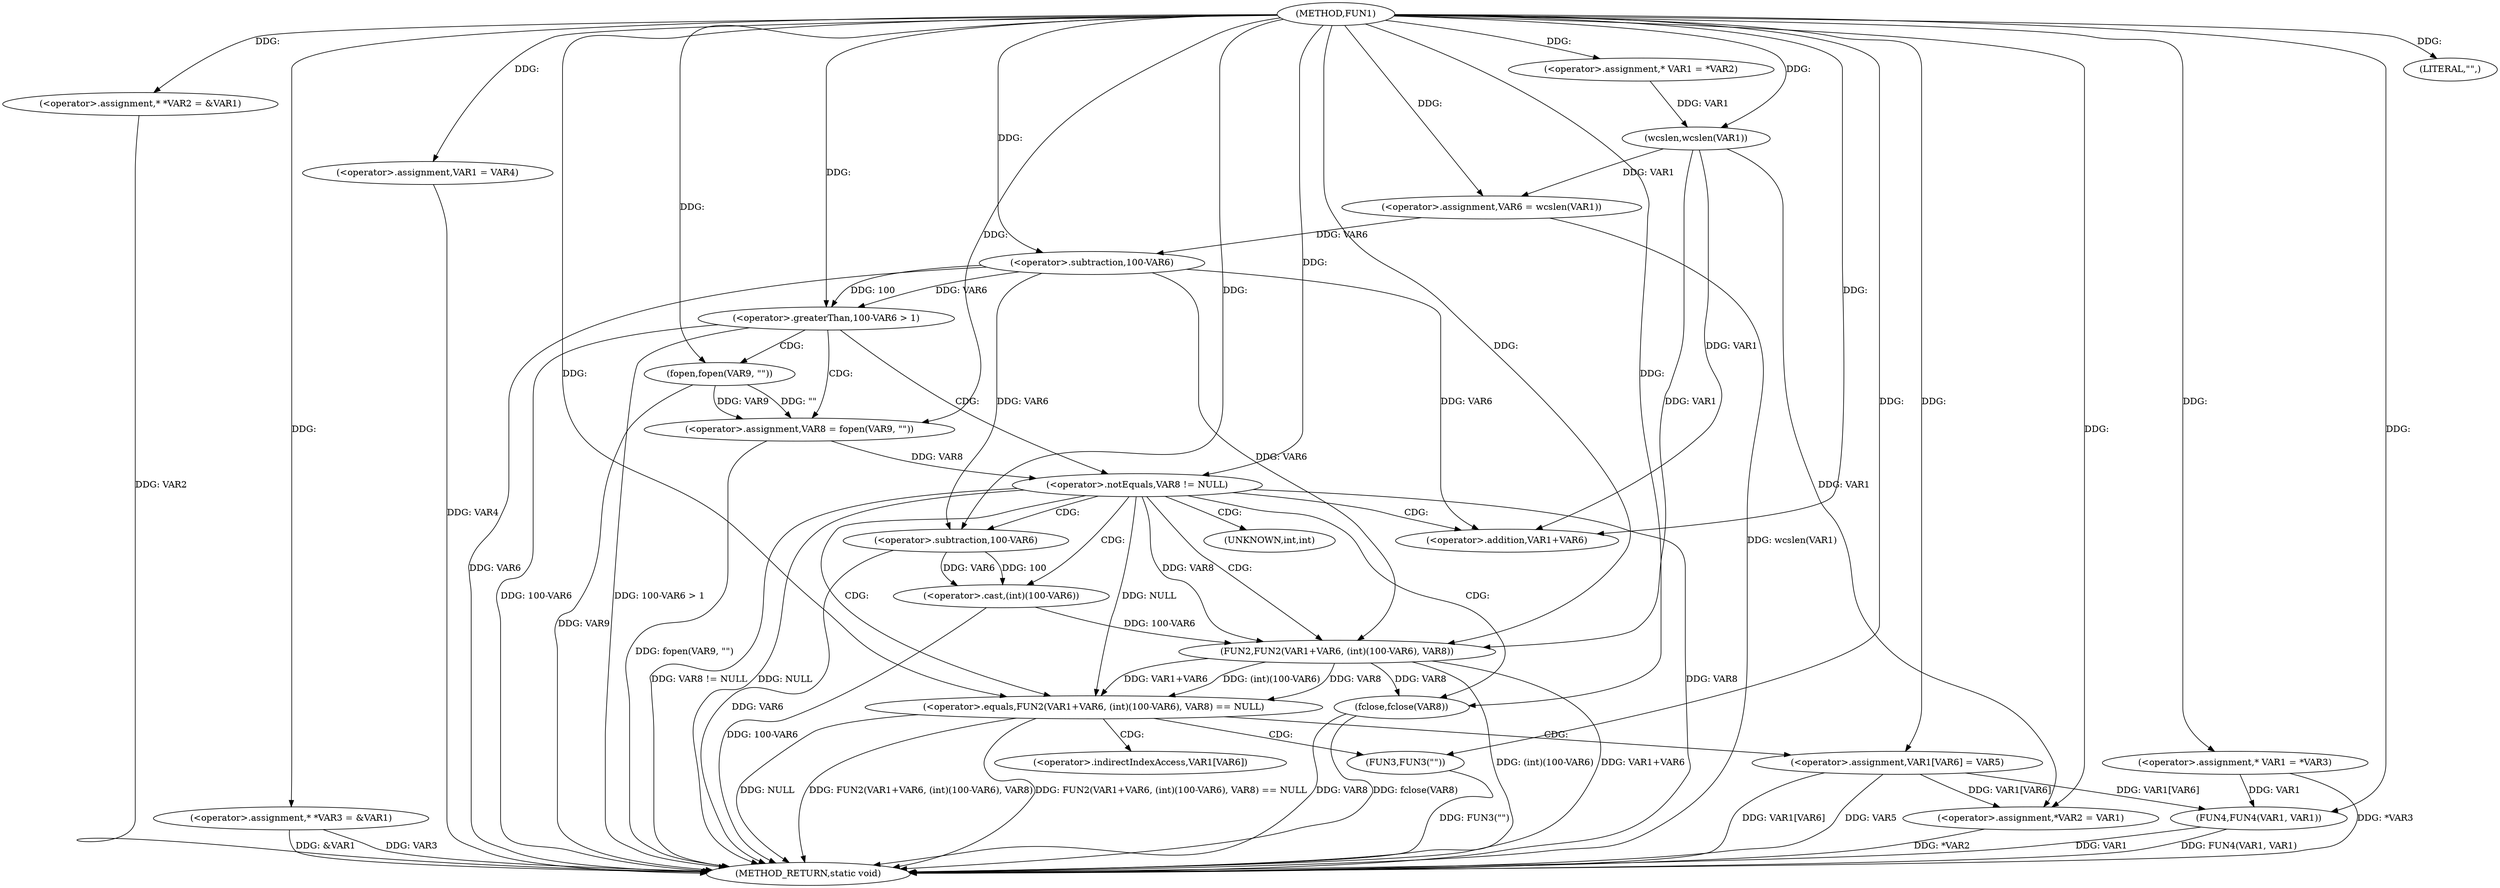 digraph FUN1 {  
"1000100" [label = "(METHOD,FUN1)" ]
"1000183" [label = "(METHOD_RETURN,static void)" ]
"1000104" [label = "(<operator>.assignment,* *VAR2 = &VAR1)" ]
"1000109" [label = "(<operator>.assignment,* *VAR3 = &VAR1)" ]
"1000113" [label = "(LITERAL,\"\",)" ]
"1000114" [label = "(<operator>.assignment,VAR1 = VAR4)" ]
"1000119" [label = "(<operator>.assignment,* VAR1 = *VAR2)" ]
"1000125" [label = "(<operator>.assignment,VAR6 = wcslen(VAR1))" ]
"1000127" [label = "(wcslen,wcslen(VAR1))" ]
"1000131" [label = "(<operator>.greaterThan,100-VAR6 > 1)" ]
"1000132" [label = "(<operator>.subtraction,100-VAR6)" ]
"1000137" [label = "(<operator>.assignment,VAR8 = fopen(VAR9, \"\"))" ]
"1000139" [label = "(fopen,fopen(VAR9, \"\"))" ]
"1000143" [label = "(<operator>.notEquals,VAR8 != NULL)" ]
"1000148" [label = "(<operator>.equals,FUN2(VAR1+VAR6, (int)(100-VAR6), VAR8) == NULL)" ]
"1000149" [label = "(FUN2,FUN2(VAR1+VAR6, (int)(100-VAR6), VAR8))" ]
"1000150" [label = "(<operator>.addition,VAR1+VAR6)" ]
"1000153" [label = "(<operator>.cast,(int)(100-VAR6))" ]
"1000155" [label = "(<operator>.subtraction,100-VAR6)" ]
"1000161" [label = "(FUN3,FUN3(\"\"))" ]
"1000163" [label = "(<operator>.assignment,VAR1[VAR6] = VAR5)" ]
"1000168" [label = "(fclose,fclose(VAR8))" ]
"1000170" [label = "(<operator>.assignment,*VAR2 = VAR1)" ]
"1000176" [label = "(<operator>.assignment,* VAR1 = *VAR3)" ]
"1000180" [label = "(FUN4,FUN4(VAR1, VAR1))" ]
"1000154" [label = "(UNKNOWN,int,int)" ]
"1000164" [label = "(<operator>.indirectIndexAccess,VAR1[VAR6])" ]
  "1000168" -> "1000183"  [ label = "DDG: VAR8"] 
  "1000155" -> "1000183"  [ label = "DDG: VAR6"] 
  "1000104" -> "1000183"  [ label = "DDG: VAR2"] 
  "1000139" -> "1000183"  [ label = "DDG: VAR9"] 
  "1000180" -> "1000183"  [ label = "DDG: VAR1"] 
  "1000180" -> "1000183"  [ label = "DDG: FUN4(VAR1, VAR1)"] 
  "1000109" -> "1000183"  [ label = "DDG: VAR3"] 
  "1000131" -> "1000183"  [ label = "DDG: 100-VAR6 > 1"] 
  "1000176" -> "1000183"  [ label = "DDG: *VAR3"] 
  "1000148" -> "1000183"  [ label = "DDG: NULL"] 
  "1000168" -> "1000183"  [ label = "DDG: fclose(VAR8)"] 
  "1000163" -> "1000183"  [ label = "DDG: VAR1[VAR6]"] 
  "1000131" -> "1000183"  [ label = "DDG: 100-VAR6"] 
  "1000137" -> "1000183"  [ label = "DDG: fopen(VAR9, \"\")"] 
  "1000153" -> "1000183"  [ label = "DDG: 100-VAR6"] 
  "1000143" -> "1000183"  [ label = "DDG: VAR8"] 
  "1000163" -> "1000183"  [ label = "DDG: VAR5"] 
  "1000132" -> "1000183"  [ label = "DDG: VAR6"] 
  "1000148" -> "1000183"  [ label = "DDG: FUN2(VAR1+VAR6, (int)(100-VAR6), VAR8)"] 
  "1000148" -> "1000183"  [ label = "DDG: FUN2(VAR1+VAR6, (int)(100-VAR6), VAR8) == NULL"] 
  "1000125" -> "1000183"  [ label = "DDG: wcslen(VAR1)"] 
  "1000149" -> "1000183"  [ label = "DDG: (int)(100-VAR6)"] 
  "1000143" -> "1000183"  [ label = "DDG: VAR8 != NULL"] 
  "1000143" -> "1000183"  [ label = "DDG: NULL"] 
  "1000170" -> "1000183"  [ label = "DDG: *VAR2"] 
  "1000149" -> "1000183"  [ label = "DDG: VAR1+VAR6"] 
  "1000114" -> "1000183"  [ label = "DDG: VAR4"] 
  "1000109" -> "1000183"  [ label = "DDG: &VAR1"] 
  "1000161" -> "1000183"  [ label = "DDG: FUN3(\"\")"] 
  "1000100" -> "1000104"  [ label = "DDG: "] 
  "1000100" -> "1000109"  [ label = "DDG: "] 
  "1000100" -> "1000113"  [ label = "DDG: "] 
  "1000100" -> "1000114"  [ label = "DDG: "] 
  "1000100" -> "1000119"  [ label = "DDG: "] 
  "1000127" -> "1000125"  [ label = "DDG: VAR1"] 
  "1000100" -> "1000125"  [ label = "DDG: "] 
  "1000119" -> "1000127"  [ label = "DDG: VAR1"] 
  "1000100" -> "1000127"  [ label = "DDG: "] 
  "1000132" -> "1000131"  [ label = "DDG: 100"] 
  "1000132" -> "1000131"  [ label = "DDG: VAR6"] 
  "1000100" -> "1000132"  [ label = "DDG: "] 
  "1000125" -> "1000132"  [ label = "DDG: VAR6"] 
  "1000100" -> "1000131"  [ label = "DDG: "] 
  "1000139" -> "1000137"  [ label = "DDG: VAR9"] 
  "1000139" -> "1000137"  [ label = "DDG: \"\""] 
  "1000100" -> "1000137"  [ label = "DDG: "] 
  "1000100" -> "1000139"  [ label = "DDG: "] 
  "1000137" -> "1000143"  [ label = "DDG: VAR8"] 
  "1000100" -> "1000143"  [ label = "DDG: "] 
  "1000149" -> "1000148"  [ label = "DDG: VAR1+VAR6"] 
  "1000149" -> "1000148"  [ label = "DDG: (int)(100-VAR6)"] 
  "1000149" -> "1000148"  [ label = "DDG: VAR8"] 
  "1000127" -> "1000149"  [ label = "DDG: VAR1"] 
  "1000100" -> "1000149"  [ label = "DDG: "] 
  "1000132" -> "1000149"  [ label = "DDG: VAR6"] 
  "1000127" -> "1000150"  [ label = "DDG: VAR1"] 
  "1000100" -> "1000150"  [ label = "DDG: "] 
  "1000132" -> "1000150"  [ label = "DDG: VAR6"] 
  "1000153" -> "1000149"  [ label = "DDG: 100-VAR6"] 
  "1000155" -> "1000153"  [ label = "DDG: 100"] 
  "1000155" -> "1000153"  [ label = "DDG: VAR6"] 
  "1000100" -> "1000155"  [ label = "DDG: "] 
  "1000132" -> "1000155"  [ label = "DDG: VAR6"] 
  "1000143" -> "1000149"  [ label = "DDG: VAR8"] 
  "1000143" -> "1000148"  [ label = "DDG: NULL"] 
  "1000100" -> "1000148"  [ label = "DDG: "] 
  "1000100" -> "1000161"  [ label = "DDG: "] 
  "1000100" -> "1000163"  [ label = "DDG: "] 
  "1000149" -> "1000168"  [ label = "DDG: VAR8"] 
  "1000100" -> "1000168"  [ label = "DDG: "] 
  "1000163" -> "1000170"  [ label = "DDG: VAR1[VAR6]"] 
  "1000127" -> "1000170"  [ label = "DDG: VAR1"] 
  "1000100" -> "1000170"  [ label = "DDG: "] 
  "1000100" -> "1000176"  [ label = "DDG: "] 
  "1000163" -> "1000180"  [ label = "DDG: VAR1[VAR6]"] 
  "1000176" -> "1000180"  [ label = "DDG: VAR1"] 
  "1000100" -> "1000180"  [ label = "DDG: "] 
  "1000131" -> "1000143"  [ label = "CDG: "] 
  "1000131" -> "1000137"  [ label = "CDG: "] 
  "1000131" -> "1000139"  [ label = "CDG: "] 
  "1000143" -> "1000168"  [ label = "CDG: "] 
  "1000143" -> "1000153"  [ label = "CDG: "] 
  "1000143" -> "1000155"  [ label = "CDG: "] 
  "1000143" -> "1000154"  [ label = "CDG: "] 
  "1000143" -> "1000150"  [ label = "CDG: "] 
  "1000143" -> "1000148"  [ label = "CDG: "] 
  "1000143" -> "1000149"  [ label = "CDG: "] 
  "1000148" -> "1000163"  [ label = "CDG: "] 
  "1000148" -> "1000164"  [ label = "CDG: "] 
  "1000148" -> "1000161"  [ label = "CDG: "] 
}
